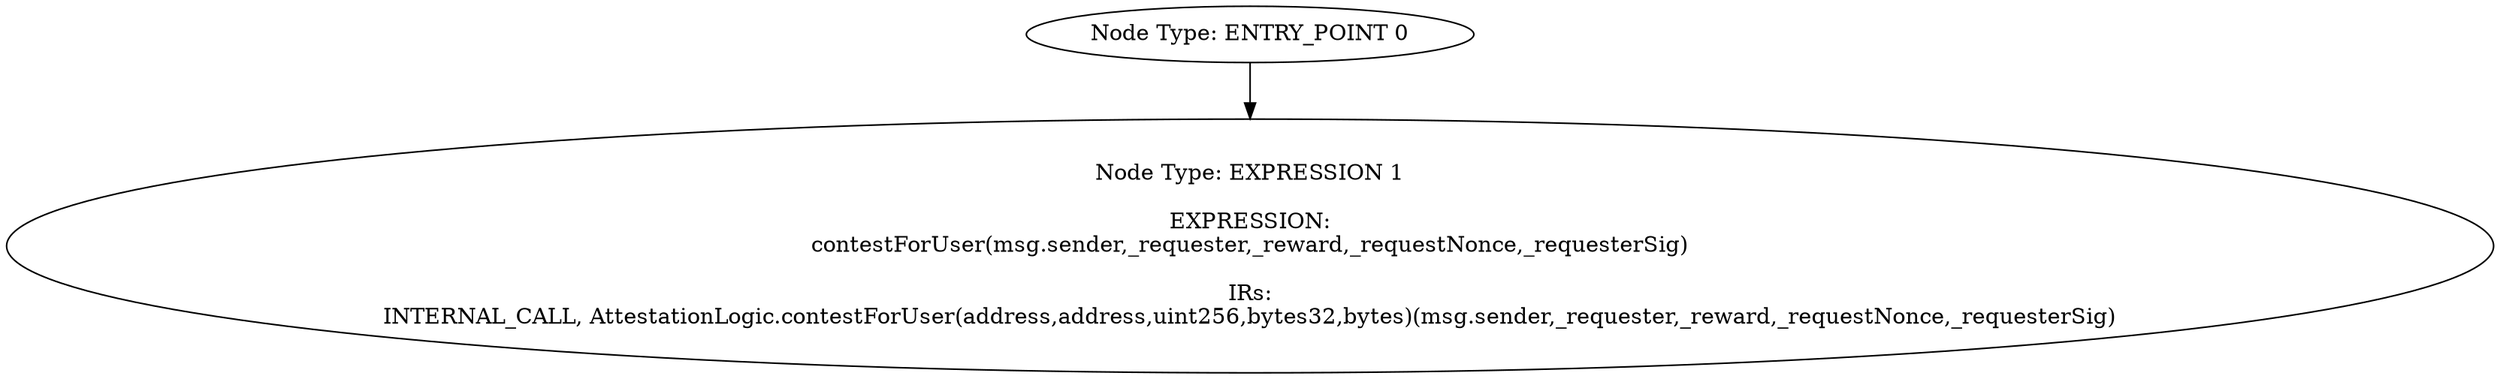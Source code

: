 digraph{
0[label="Node Type: ENTRY_POINT 0
"];
0->1;
1[label="Node Type: EXPRESSION 1

EXPRESSION:
contestForUser(msg.sender,_requester,_reward,_requestNonce,_requesterSig)

IRs:
INTERNAL_CALL, AttestationLogic.contestForUser(address,address,uint256,bytes32,bytes)(msg.sender,_requester,_reward,_requestNonce,_requesterSig)"];
}
